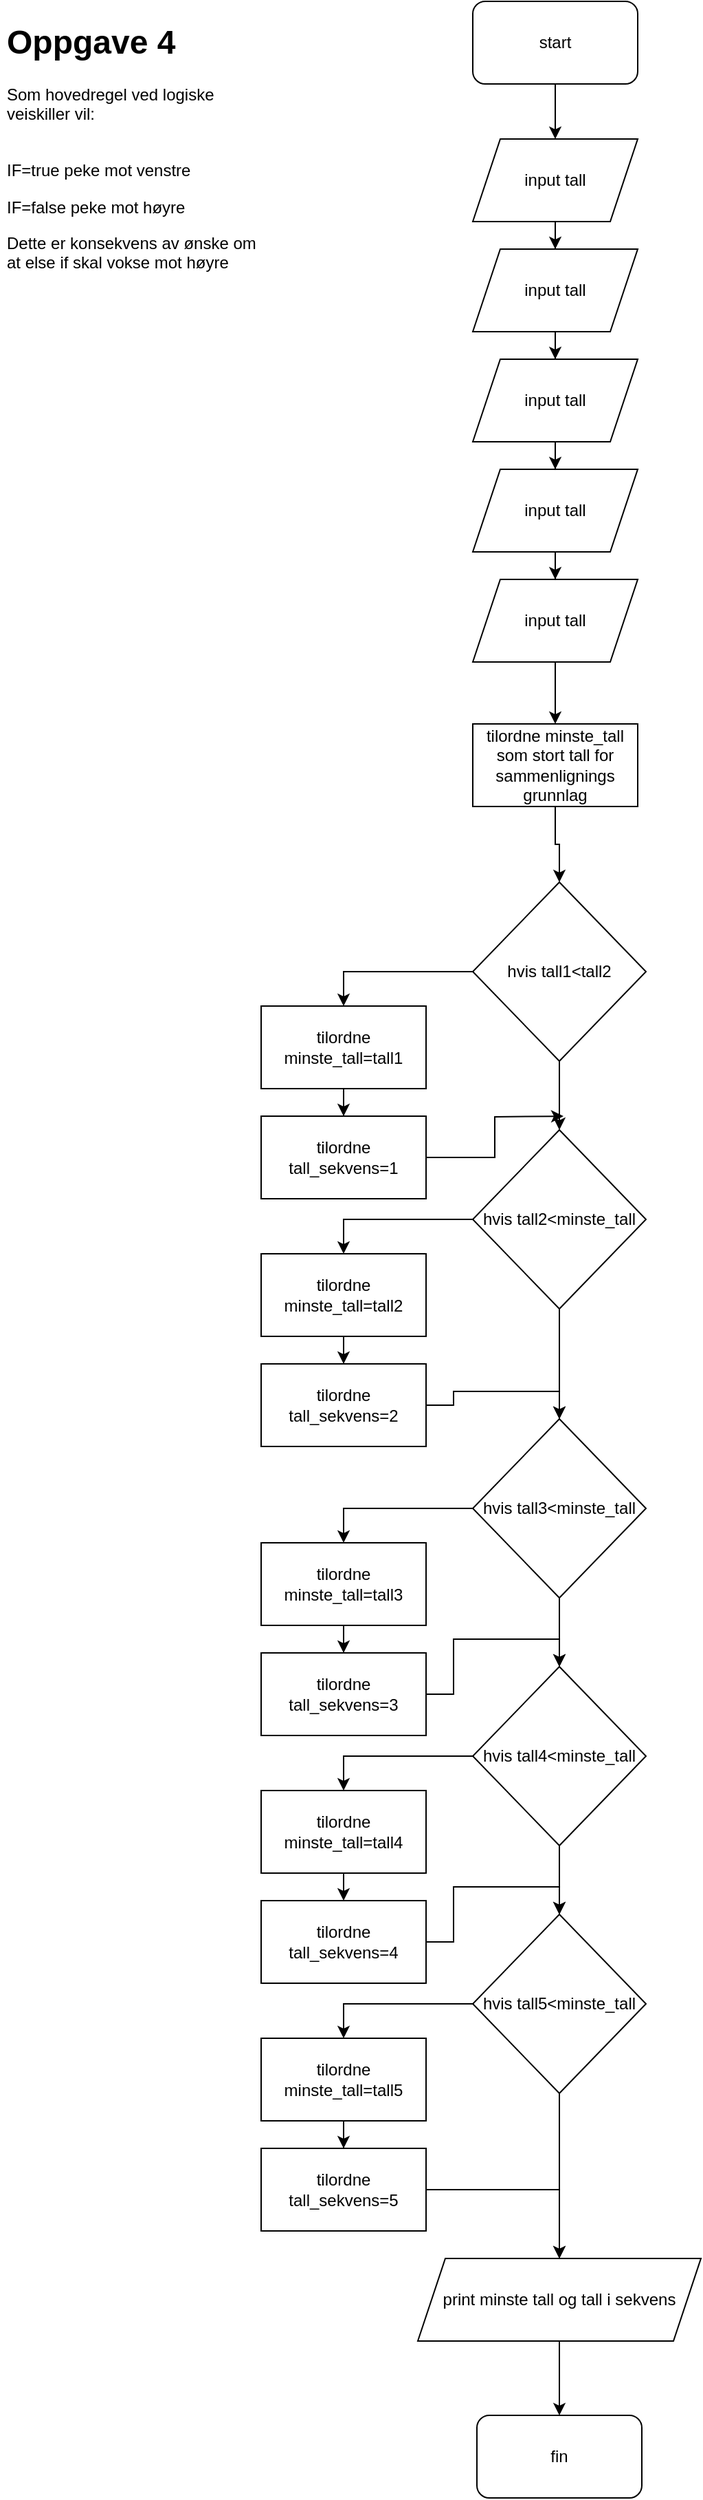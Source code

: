 <mxfile version="13.1.3">
    <diagram id="bWivs9EXehdVZtufbnhM" name="Page-1">
        <mxGraphModel dx="1120" dy="568" grid="1" gridSize="10" guides="1" tooltips="1" connect="1" arrows="1" fold="1" page="1" pageScale="1" pageWidth="827" pageHeight="1169" math="0" shadow="0">
            <root>
                <mxCell id="0"/>
                <mxCell id="1" parent="0"/>
                <mxCell id="kRZJ_V1CFgiE1QoKiVoO-9" style="edgeStyle=orthogonalEdgeStyle;rounded=0;orthogonalLoop=1;jettySize=auto;html=1;exitX=0.5;exitY=1;exitDx=0;exitDy=0;" parent="1" source="kRZJ_V1CFgiE1QoKiVoO-1" target="kRZJ_V1CFgiE1QoKiVoO-2" edge="1">
                    <mxGeometry relative="1" as="geometry"/>
                </mxCell>
                <mxCell id="kRZJ_V1CFgiE1QoKiVoO-1" value="start" style="rounded=1;whiteSpace=wrap;html=1;" parent="1" vertex="1">
                    <mxGeometry x="354" width="120" height="60" as="geometry"/>
                </mxCell>
                <mxCell id="kRZJ_V1CFgiE1QoKiVoO-10" style="edgeStyle=orthogonalEdgeStyle;rounded=0;orthogonalLoop=1;jettySize=auto;html=1;exitX=0.5;exitY=1;exitDx=0;exitDy=0;" parent="1" source="kRZJ_V1CFgiE1QoKiVoO-2" target="kRZJ_V1CFgiE1QoKiVoO-3" edge="1">
                    <mxGeometry relative="1" as="geometry"/>
                </mxCell>
                <mxCell id="kRZJ_V1CFgiE1QoKiVoO-2" value="input tall" style="shape=parallelogram;perimeter=parallelogramPerimeter;whiteSpace=wrap;html=1;fixedSize=1;" parent="1" vertex="1">
                    <mxGeometry x="354" y="100" width="120" height="60" as="geometry"/>
                </mxCell>
                <mxCell id="kRZJ_V1CFgiE1QoKiVoO-11" style="edgeStyle=orthogonalEdgeStyle;rounded=0;orthogonalLoop=1;jettySize=auto;html=1;exitX=0.5;exitY=1;exitDx=0;exitDy=0;" parent="1" source="kRZJ_V1CFgiE1QoKiVoO-3" target="kRZJ_V1CFgiE1QoKiVoO-4" edge="1">
                    <mxGeometry relative="1" as="geometry"/>
                </mxCell>
                <mxCell id="kRZJ_V1CFgiE1QoKiVoO-3" value="input tall" style="shape=parallelogram;perimeter=parallelogramPerimeter;whiteSpace=wrap;html=1;fixedSize=1;" parent="1" vertex="1">
                    <mxGeometry x="354" y="180" width="120" height="60" as="geometry"/>
                </mxCell>
                <mxCell id="kRZJ_V1CFgiE1QoKiVoO-12" style="edgeStyle=orthogonalEdgeStyle;rounded=0;orthogonalLoop=1;jettySize=auto;html=1;exitX=0.5;exitY=1;exitDx=0;exitDy=0;" parent="1" source="kRZJ_V1CFgiE1QoKiVoO-4" target="kRZJ_V1CFgiE1QoKiVoO-5" edge="1">
                    <mxGeometry relative="1" as="geometry"/>
                </mxCell>
                <mxCell id="kRZJ_V1CFgiE1QoKiVoO-4" value="input tall" style="shape=parallelogram;perimeter=parallelogramPerimeter;whiteSpace=wrap;html=1;fixedSize=1;" parent="1" vertex="1">
                    <mxGeometry x="354" y="260" width="120" height="60" as="geometry"/>
                </mxCell>
                <mxCell id="kRZJ_V1CFgiE1QoKiVoO-13" style="edgeStyle=orthogonalEdgeStyle;rounded=0;orthogonalLoop=1;jettySize=auto;html=1;exitX=0.5;exitY=1;exitDx=0;exitDy=0;" parent="1" source="kRZJ_V1CFgiE1QoKiVoO-5" target="kRZJ_V1CFgiE1QoKiVoO-8" edge="1">
                    <mxGeometry relative="1" as="geometry"/>
                </mxCell>
                <mxCell id="kRZJ_V1CFgiE1QoKiVoO-5" value="input tall" style="shape=parallelogram;perimeter=parallelogramPerimeter;whiteSpace=wrap;html=1;fixedSize=1;" parent="1" vertex="1">
                    <mxGeometry x="354" y="340" width="120" height="60" as="geometry"/>
                </mxCell>
                <mxCell id="kRZJ_V1CFgiE1QoKiVoO-15" style="edgeStyle=orthogonalEdgeStyle;rounded=0;orthogonalLoop=1;jettySize=auto;html=1;exitX=0.5;exitY=1;exitDx=0;exitDy=0;" parent="1" source="kRZJ_V1CFgiE1QoKiVoO-8" target="kRZJ_V1CFgiE1QoKiVoO-14" edge="1">
                    <mxGeometry relative="1" as="geometry"/>
                </mxCell>
                <mxCell id="kRZJ_V1CFgiE1QoKiVoO-8" value="input tall" style="shape=parallelogram;perimeter=parallelogramPerimeter;whiteSpace=wrap;html=1;fixedSize=1;" parent="1" vertex="1">
                    <mxGeometry x="354" y="420" width="120" height="60" as="geometry"/>
                </mxCell>
                <mxCell id="kRZJ_V1CFgiE1QoKiVoO-17" style="edgeStyle=orthogonalEdgeStyle;rounded=0;orthogonalLoop=1;jettySize=auto;html=1;exitX=0.5;exitY=1;exitDx=0;exitDy=0;" parent="1" source="kRZJ_V1CFgiE1QoKiVoO-14" target="kRZJ_V1CFgiE1QoKiVoO-16" edge="1">
                    <mxGeometry relative="1" as="geometry"/>
                </mxCell>
                <mxCell id="kRZJ_V1CFgiE1QoKiVoO-14" value="tilordne minste_tall som stort tall for sammenlignings grunnlag" style="rounded=0;whiteSpace=wrap;html=1;" parent="1" vertex="1">
                    <mxGeometry x="354" y="525" width="120" height="60" as="geometry"/>
                </mxCell>
                <mxCell id="kRZJ_V1CFgiE1QoKiVoO-20" style="edgeStyle=orthogonalEdgeStyle;rounded=0;orthogonalLoop=1;jettySize=auto;html=1;exitX=0;exitY=0.5;exitDx=0;exitDy=0;entryX=0.5;entryY=0;entryDx=0;entryDy=0;" parent="1" source="kRZJ_V1CFgiE1QoKiVoO-16" target="kRZJ_V1CFgiE1QoKiVoO-19" edge="1">
                    <mxGeometry relative="1" as="geometry"/>
                </mxCell>
                <mxCell id="kRZJ_V1CFgiE1QoKiVoO-27" style="edgeStyle=orthogonalEdgeStyle;rounded=0;orthogonalLoop=1;jettySize=auto;html=1;exitX=0.5;exitY=1;exitDx=0;exitDy=0;" parent="1" source="kRZJ_V1CFgiE1QoKiVoO-16" target="kRZJ_V1CFgiE1QoKiVoO-24" edge="1">
                    <mxGeometry relative="1" as="geometry"/>
                </mxCell>
                <mxCell id="kRZJ_V1CFgiE1QoKiVoO-16" value="hvis tall1&amp;lt;tall2" style="rhombus;whiteSpace=wrap;html=1;" parent="1" vertex="1">
                    <mxGeometry x="354" y="640" width="126" height="130" as="geometry"/>
                </mxCell>
                <mxCell id="kRZJ_V1CFgiE1QoKiVoO-22" style="edgeStyle=orthogonalEdgeStyle;rounded=0;orthogonalLoop=1;jettySize=auto;html=1;exitX=0.5;exitY=1;exitDx=0;exitDy=0;" parent="1" source="kRZJ_V1CFgiE1QoKiVoO-19" target="kRZJ_V1CFgiE1QoKiVoO-21" edge="1">
                    <mxGeometry relative="1" as="geometry"/>
                </mxCell>
                <mxCell id="kRZJ_V1CFgiE1QoKiVoO-19" value="tilordne minste_tall=tall1" style="rounded=0;whiteSpace=wrap;html=1;" parent="1" vertex="1">
                    <mxGeometry x="200" y="730" width="120" height="60" as="geometry"/>
                </mxCell>
                <mxCell id="3" style="edgeStyle=orthogonalEdgeStyle;rounded=0;orthogonalLoop=1;jettySize=auto;html=1;exitX=1;exitY=0.5;exitDx=0;exitDy=0;" edge="1" parent="1" source="kRZJ_V1CFgiE1QoKiVoO-21">
                    <mxGeometry relative="1" as="geometry">
                        <mxPoint x="420" y="810" as="targetPoint"/>
                    </mxGeometry>
                </mxCell>
                <mxCell id="kRZJ_V1CFgiE1QoKiVoO-21" value="tilordne tall_sekvens=1" style="rounded=0;whiteSpace=wrap;html=1;" parent="1" vertex="1">
                    <mxGeometry x="200" y="810" width="120" height="60" as="geometry"/>
                </mxCell>
                <mxCell id="kRZJ_V1CFgiE1QoKiVoO-28" style="edgeStyle=orthogonalEdgeStyle;rounded=0;orthogonalLoop=1;jettySize=auto;html=1;exitX=0;exitY=0.5;exitDx=0;exitDy=0;entryX=0.5;entryY=0;entryDx=0;entryDy=0;" parent="1" source="kRZJ_V1CFgiE1QoKiVoO-24" target="kRZJ_V1CFgiE1QoKiVoO-25" edge="1">
                    <mxGeometry relative="1" as="geometry"/>
                </mxCell>
                <mxCell id="kRZJ_V1CFgiE1QoKiVoO-34" style="edgeStyle=orthogonalEdgeStyle;rounded=0;orthogonalLoop=1;jettySize=auto;html=1;exitX=0.5;exitY=1;exitDx=0;exitDy=0;" parent="1" source="kRZJ_V1CFgiE1QoKiVoO-24" target="kRZJ_V1CFgiE1QoKiVoO-31" edge="1">
                    <mxGeometry relative="1" as="geometry"/>
                </mxCell>
                <mxCell id="kRZJ_V1CFgiE1QoKiVoO-24" value="hvis tall2&amp;lt;minste_tall" style="rhombus;whiteSpace=wrap;html=1;" parent="1" vertex="1">
                    <mxGeometry x="354" y="820" width="126" height="130" as="geometry"/>
                </mxCell>
                <mxCell id="kRZJ_V1CFgiE1QoKiVoO-29" style="edgeStyle=orthogonalEdgeStyle;rounded=0;orthogonalLoop=1;jettySize=auto;html=1;exitX=0.5;exitY=1;exitDx=0;exitDy=0;" parent="1" source="kRZJ_V1CFgiE1QoKiVoO-25" target="kRZJ_V1CFgiE1QoKiVoO-26" edge="1">
                    <mxGeometry relative="1" as="geometry"/>
                </mxCell>
                <mxCell id="kRZJ_V1CFgiE1QoKiVoO-25" value="tilordne minste_tall=tall2" style="rounded=0;whiteSpace=wrap;html=1;" parent="1" vertex="1">
                    <mxGeometry x="200" y="910" width="120" height="60" as="geometry"/>
                </mxCell>
                <mxCell id="4" style="edgeStyle=orthogonalEdgeStyle;rounded=0;orthogonalLoop=1;jettySize=auto;html=1;exitX=1;exitY=0.5;exitDx=0;exitDy=0;entryX=0.5;entryY=0;entryDx=0;entryDy=0;" edge="1" parent="1" source="kRZJ_V1CFgiE1QoKiVoO-26" target="kRZJ_V1CFgiE1QoKiVoO-31">
                    <mxGeometry relative="1" as="geometry"/>
                </mxCell>
                <mxCell id="kRZJ_V1CFgiE1QoKiVoO-26" value="tilordne tall_sekvens=2" style="rounded=0;whiteSpace=wrap;html=1;" parent="1" vertex="1">
                    <mxGeometry x="200" y="990" width="120" height="60" as="geometry"/>
                </mxCell>
                <mxCell id="kRZJ_V1CFgiE1QoKiVoO-35" style="edgeStyle=orthogonalEdgeStyle;rounded=0;orthogonalLoop=1;jettySize=auto;html=1;exitX=0;exitY=0.5;exitDx=0;exitDy=0;entryX=0.5;entryY=0;entryDx=0;entryDy=0;" parent="1" source="kRZJ_V1CFgiE1QoKiVoO-31" target="kRZJ_V1CFgiE1QoKiVoO-32" edge="1">
                    <mxGeometry relative="1" as="geometry"/>
                </mxCell>
                <mxCell id="kRZJ_V1CFgiE1QoKiVoO-47" style="edgeStyle=orthogonalEdgeStyle;rounded=0;orthogonalLoop=1;jettySize=auto;html=1;exitX=0.5;exitY=1;exitDx=0;exitDy=0;" parent="1" source="kRZJ_V1CFgiE1QoKiVoO-31" target="kRZJ_V1CFgiE1QoKiVoO-37" edge="1">
                    <mxGeometry relative="1" as="geometry"/>
                </mxCell>
                <mxCell id="kRZJ_V1CFgiE1QoKiVoO-31" value="hvis tall3&amp;lt;minste_tall" style="rhombus;whiteSpace=wrap;html=1;" parent="1" vertex="1">
                    <mxGeometry x="354" y="1030" width="126" height="130" as="geometry"/>
                </mxCell>
                <mxCell id="kRZJ_V1CFgiE1QoKiVoO-36" style="edgeStyle=orthogonalEdgeStyle;rounded=0;orthogonalLoop=1;jettySize=auto;html=1;exitX=0.5;exitY=1;exitDx=0;exitDy=0;" parent="1" source="kRZJ_V1CFgiE1QoKiVoO-32" target="kRZJ_V1CFgiE1QoKiVoO-33" edge="1">
                    <mxGeometry relative="1" as="geometry"/>
                </mxCell>
                <mxCell id="kRZJ_V1CFgiE1QoKiVoO-32" value="tilordne minste_tall=tall3" style="rounded=0;whiteSpace=wrap;html=1;" parent="1" vertex="1">
                    <mxGeometry x="200" y="1120" width="120" height="60" as="geometry"/>
                </mxCell>
                <mxCell id="5" style="edgeStyle=orthogonalEdgeStyle;rounded=0;orthogonalLoop=1;jettySize=auto;html=1;exitX=1;exitY=0.5;exitDx=0;exitDy=0;entryX=0.5;entryY=0;entryDx=0;entryDy=0;" edge="1" parent="1" source="kRZJ_V1CFgiE1QoKiVoO-33" target="kRZJ_V1CFgiE1QoKiVoO-37">
                    <mxGeometry relative="1" as="geometry"/>
                </mxCell>
                <mxCell id="kRZJ_V1CFgiE1QoKiVoO-33" value="tilordne tall_sekvens=3" style="rounded=0;whiteSpace=wrap;html=1;" parent="1" vertex="1">
                    <mxGeometry x="200" y="1200" width="120" height="60" as="geometry"/>
                </mxCell>
                <mxCell id="kRZJ_V1CFgiE1QoKiVoO-43" style="edgeStyle=orthogonalEdgeStyle;rounded=0;orthogonalLoop=1;jettySize=auto;html=1;exitX=0;exitY=0.5;exitDx=0;exitDy=0;entryX=0.5;entryY=0;entryDx=0;entryDy=0;" parent="1" source="kRZJ_V1CFgiE1QoKiVoO-37" target="kRZJ_V1CFgiE1QoKiVoO-38" edge="1">
                    <mxGeometry relative="1" as="geometry"/>
                </mxCell>
                <mxCell id="kRZJ_V1CFgiE1QoKiVoO-48" style="edgeStyle=orthogonalEdgeStyle;rounded=0;orthogonalLoop=1;jettySize=auto;html=1;exitX=0.5;exitY=1;exitDx=0;exitDy=0;" parent="1" source="kRZJ_V1CFgiE1QoKiVoO-37" target="kRZJ_V1CFgiE1QoKiVoO-40" edge="1">
                    <mxGeometry relative="1" as="geometry"/>
                </mxCell>
                <mxCell id="kRZJ_V1CFgiE1QoKiVoO-37" value="hvis tall4&amp;lt;minste_tall" style="rhombus;whiteSpace=wrap;html=1;" parent="1" vertex="1">
                    <mxGeometry x="354" y="1210" width="126" height="130" as="geometry"/>
                </mxCell>
                <mxCell id="kRZJ_V1CFgiE1QoKiVoO-44" style="edgeStyle=orthogonalEdgeStyle;rounded=0;orthogonalLoop=1;jettySize=auto;html=1;exitX=0.5;exitY=1;exitDx=0;exitDy=0;entryX=0.5;entryY=0;entryDx=0;entryDy=0;" parent="1" source="kRZJ_V1CFgiE1QoKiVoO-38" target="kRZJ_V1CFgiE1QoKiVoO-39" edge="1">
                    <mxGeometry relative="1" as="geometry"/>
                </mxCell>
                <mxCell id="kRZJ_V1CFgiE1QoKiVoO-38" value="tilordne minste_tall=tall4" style="rounded=0;whiteSpace=wrap;html=1;" parent="1" vertex="1">
                    <mxGeometry x="200" y="1300" width="120" height="60" as="geometry"/>
                </mxCell>
                <mxCell id="6" style="edgeStyle=orthogonalEdgeStyle;rounded=0;orthogonalLoop=1;jettySize=auto;html=1;exitX=1;exitY=0.5;exitDx=0;exitDy=0;entryX=0.5;entryY=0;entryDx=0;entryDy=0;" edge="1" parent="1" source="kRZJ_V1CFgiE1QoKiVoO-39" target="kRZJ_V1CFgiE1QoKiVoO-40">
                    <mxGeometry relative="1" as="geometry"/>
                </mxCell>
                <mxCell id="kRZJ_V1CFgiE1QoKiVoO-39" value="tilordne tall_sekvens=4" style="rounded=0;whiteSpace=wrap;html=1;" parent="1" vertex="1">
                    <mxGeometry x="200" y="1380" width="120" height="60" as="geometry"/>
                </mxCell>
                <mxCell id="kRZJ_V1CFgiE1QoKiVoO-45" style="edgeStyle=orthogonalEdgeStyle;rounded=0;orthogonalLoop=1;jettySize=auto;html=1;exitX=0;exitY=0.5;exitDx=0;exitDy=0;entryX=0.5;entryY=0;entryDx=0;entryDy=0;" parent="1" source="kRZJ_V1CFgiE1QoKiVoO-40" target="kRZJ_V1CFgiE1QoKiVoO-41" edge="1">
                    <mxGeometry relative="1" as="geometry"/>
                </mxCell>
                <mxCell id="kRZJ_V1CFgiE1QoKiVoO-50" style="edgeStyle=orthogonalEdgeStyle;rounded=0;orthogonalLoop=1;jettySize=auto;html=1;exitX=0.5;exitY=1;exitDx=0;exitDy=0;" parent="1" source="kRZJ_V1CFgiE1QoKiVoO-40" target="kRZJ_V1CFgiE1QoKiVoO-49" edge="1">
                    <mxGeometry relative="1" as="geometry"/>
                </mxCell>
                <mxCell id="kRZJ_V1CFgiE1QoKiVoO-40" value="hvis tall5&amp;lt;minste_tall" style="rhombus;whiteSpace=wrap;html=1;" parent="1" vertex="1">
                    <mxGeometry x="354" y="1390" width="126" height="130" as="geometry"/>
                </mxCell>
                <mxCell id="kRZJ_V1CFgiE1QoKiVoO-46" style="edgeStyle=orthogonalEdgeStyle;rounded=0;orthogonalLoop=1;jettySize=auto;html=1;exitX=0.5;exitY=1;exitDx=0;exitDy=0;" parent="1" source="kRZJ_V1CFgiE1QoKiVoO-41" target="kRZJ_V1CFgiE1QoKiVoO-42" edge="1">
                    <mxGeometry relative="1" as="geometry"/>
                </mxCell>
                <mxCell id="kRZJ_V1CFgiE1QoKiVoO-41" value="tilordne minste_tall=tall5" style="rounded=0;whiteSpace=wrap;html=1;" parent="1" vertex="1">
                    <mxGeometry x="200" y="1480" width="120" height="60" as="geometry"/>
                </mxCell>
                <mxCell id="7" style="edgeStyle=orthogonalEdgeStyle;rounded=0;orthogonalLoop=1;jettySize=auto;html=1;exitX=1;exitY=0.5;exitDx=0;exitDy=0;" edge="1" parent="1" source="kRZJ_V1CFgiE1QoKiVoO-42" target="kRZJ_V1CFgiE1QoKiVoO-49">
                    <mxGeometry relative="1" as="geometry"/>
                </mxCell>
                <mxCell id="kRZJ_V1CFgiE1QoKiVoO-42" value="tilordne tall_sekvens=5" style="rounded=0;whiteSpace=wrap;html=1;" parent="1" vertex="1">
                    <mxGeometry x="200" y="1560" width="120" height="60" as="geometry"/>
                </mxCell>
                <mxCell id="kRZJ_V1CFgiE1QoKiVoO-52" style="edgeStyle=orthogonalEdgeStyle;rounded=0;orthogonalLoop=1;jettySize=auto;html=1;exitX=0.5;exitY=1;exitDx=0;exitDy=0;" parent="1" source="kRZJ_V1CFgiE1QoKiVoO-49" target="kRZJ_V1CFgiE1QoKiVoO-51" edge="1">
                    <mxGeometry relative="1" as="geometry"/>
                </mxCell>
                <mxCell id="kRZJ_V1CFgiE1QoKiVoO-49" value="print minste tall og tall i sekvens" style="shape=parallelogram;perimeter=parallelogramPerimeter;whiteSpace=wrap;html=1;fixedSize=1;" parent="1" vertex="1">
                    <mxGeometry x="314" y="1640" width="206" height="60" as="geometry"/>
                </mxCell>
                <mxCell id="kRZJ_V1CFgiE1QoKiVoO-51" value="fin" style="rounded=1;whiteSpace=wrap;html=1;" parent="1" vertex="1">
                    <mxGeometry x="357" y="1754" width="120" height="60" as="geometry"/>
                </mxCell>
                <mxCell id="kRZJ_V1CFgiE1QoKiVoO-53" value="&lt;h1&gt;Oppgave 4&lt;/h1&gt;&lt;p&gt;Som hovedregel ved logiske veiskiller vil:&lt;/p&gt;&lt;p&gt;&lt;br&gt;IF=true peke mot venstre&amp;nbsp;&lt;/p&gt;&lt;p&gt;IF=false peke mot høyre&amp;nbsp;&lt;/p&gt;&lt;p&gt;Dette er konsekvens av ønske om at else if skal vokse mot høyre&lt;/p&gt;" style="text;html=1;strokeColor=none;fillColor=none;spacing=5;spacingTop=-20;whiteSpace=wrap;overflow=hidden;rounded=0;" parent="1" vertex="1">
                    <mxGeometry x="10" y="10" width="190" height="300" as="geometry"/>
                </mxCell>
                <mxCell id="2" style="edgeStyle=orthogonalEdgeStyle;rounded=0;orthogonalLoop=1;jettySize=auto;html=1;exitX=0.5;exitY=1;exitDx=0;exitDy=0;" edge="1" parent="1" source="kRZJ_V1CFgiE1QoKiVoO-21" target="kRZJ_V1CFgiE1QoKiVoO-21">
                    <mxGeometry relative="1" as="geometry"/>
                </mxCell>
            </root>
        </mxGraphModel>
    </diagram>
</mxfile>